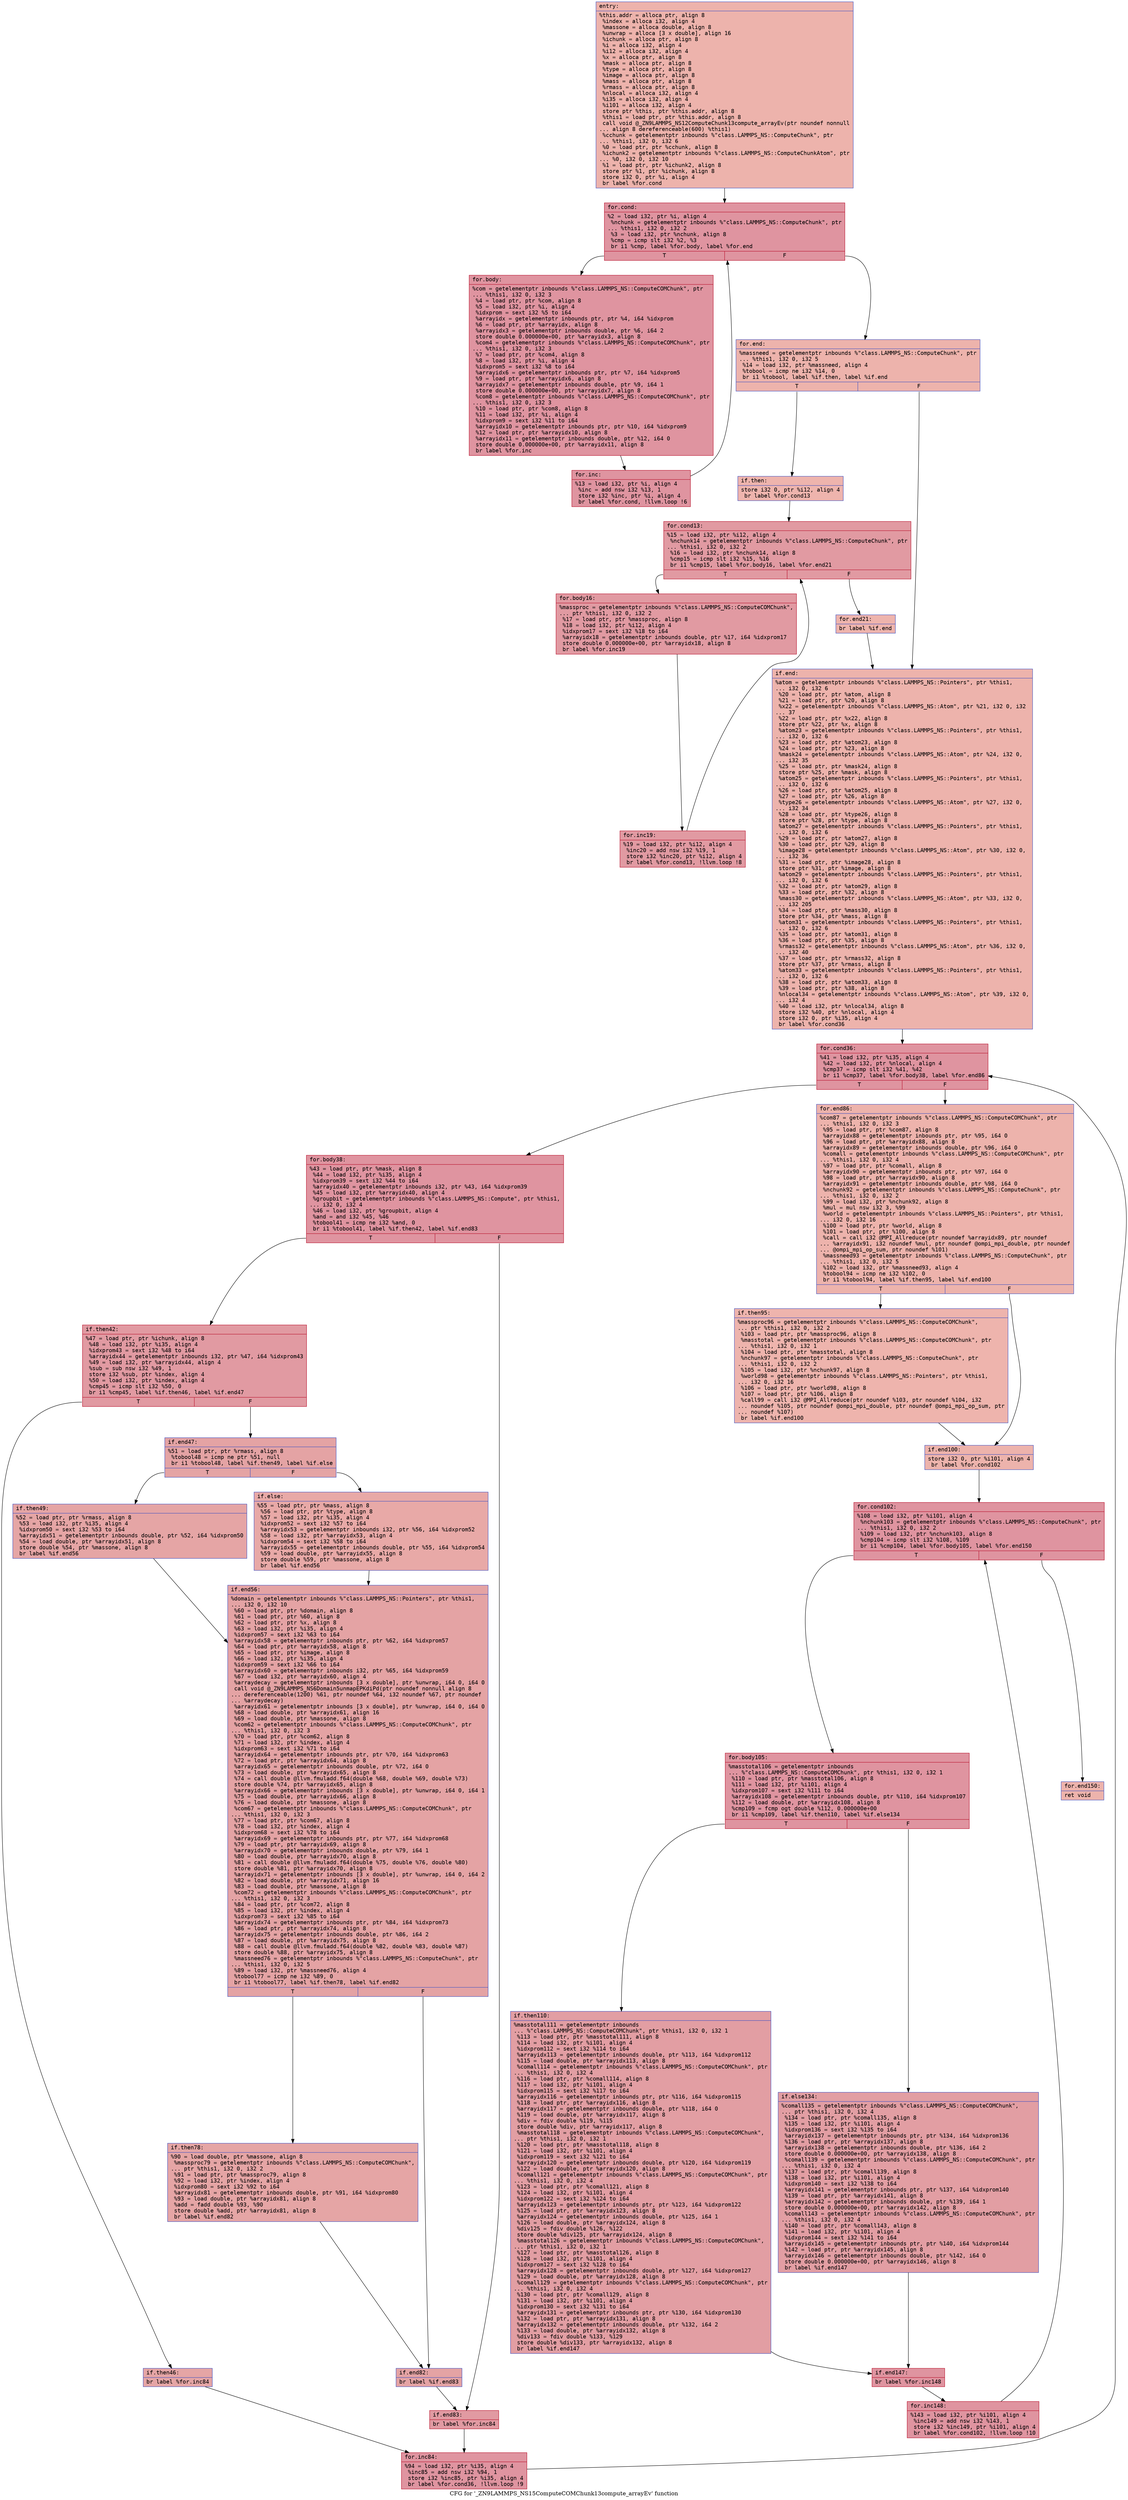 digraph "CFG for '_ZN9LAMMPS_NS15ComputeCOMChunk13compute_arrayEv' function" {
	label="CFG for '_ZN9LAMMPS_NS15ComputeCOMChunk13compute_arrayEv' function";

	Node0x55df078fbf90 [shape=record,color="#3d50c3ff", style=filled, fillcolor="#d6524470" fontname="Courier",label="{entry:\l|  %this.addr = alloca ptr, align 8\l  %index = alloca i32, align 4\l  %massone = alloca double, align 8\l  %unwrap = alloca [3 x double], align 16\l  %ichunk = alloca ptr, align 8\l  %i = alloca i32, align 4\l  %i12 = alloca i32, align 4\l  %x = alloca ptr, align 8\l  %mask = alloca ptr, align 8\l  %type = alloca ptr, align 8\l  %image = alloca ptr, align 8\l  %mass = alloca ptr, align 8\l  %rmass = alloca ptr, align 8\l  %nlocal = alloca i32, align 4\l  %i35 = alloca i32, align 4\l  %i101 = alloca i32, align 4\l  store ptr %this, ptr %this.addr, align 8\l  %this1 = load ptr, ptr %this.addr, align 8\l  call void @_ZN9LAMMPS_NS12ComputeChunk13compute_arrayEv(ptr noundef nonnull\l... align 8 dereferenceable(600) %this1)\l  %cchunk = getelementptr inbounds %\"class.LAMMPS_NS::ComputeChunk\", ptr\l... %this1, i32 0, i32 6\l  %0 = load ptr, ptr %cchunk, align 8\l  %ichunk2 = getelementptr inbounds %\"class.LAMMPS_NS::ComputeChunkAtom\", ptr\l... %0, i32 0, i32 10\l  %1 = load ptr, ptr %ichunk2, align 8\l  store ptr %1, ptr %ichunk, align 8\l  store i32 0, ptr %i, align 4\l  br label %for.cond\l}"];
	Node0x55df078fbf90 -> Node0x55df07907bb0[tooltip="entry -> for.cond\nProbability 100.00%" ];
	Node0x55df07907bb0 [shape=record,color="#b70d28ff", style=filled, fillcolor="#b70d2870" fontname="Courier",label="{for.cond:\l|  %2 = load i32, ptr %i, align 4\l  %nchunk = getelementptr inbounds %\"class.LAMMPS_NS::ComputeChunk\", ptr\l... %this1, i32 0, i32 2\l  %3 = load i32, ptr %nchunk, align 8\l  %cmp = icmp slt i32 %2, %3\l  br i1 %cmp, label %for.body, label %for.end\l|{<s0>T|<s1>F}}"];
	Node0x55df07907bb0:s0 -> Node0x55df07907f30[tooltip="for.cond -> for.body\nProbability 96.88%" ];
	Node0x55df07907bb0:s1 -> Node0x55df079070f0[tooltip="for.cond -> for.end\nProbability 3.12%" ];
	Node0x55df07907f30 [shape=record,color="#b70d28ff", style=filled, fillcolor="#b70d2870" fontname="Courier",label="{for.body:\l|  %com = getelementptr inbounds %\"class.LAMMPS_NS::ComputeCOMChunk\", ptr\l... %this1, i32 0, i32 3\l  %4 = load ptr, ptr %com, align 8\l  %5 = load i32, ptr %i, align 4\l  %idxprom = sext i32 %5 to i64\l  %arrayidx = getelementptr inbounds ptr, ptr %4, i64 %idxprom\l  %6 = load ptr, ptr %arrayidx, align 8\l  %arrayidx3 = getelementptr inbounds double, ptr %6, i64 2\l  store double 0.000000e+00, ptr %arrayidx3, align 8\l  %com4 = getelementptr inbounds %\"class.LAMMPS_NS::ComputeCOMChunk\", ptr\l... %this1, i32 0, i32 3\l  %7 = load ptr, ptr %com4, align 8\l  %8 = load i32, ptr %i, align 4\l  %idxprom5 = sext i32 %8 to i64\l  %arrayidx6 = getelementptr inbounds ptr, ptr %7, i64 %idxprom5\l  %9 = load ptr, ptr %arrayidx6, align 8\l  %arrayidx7 = getelementptr inbounds double, ptr %9, i64 1\l  store double 0.000000e+00, ptr %arrayidx7, align 8\l  %com8 = getelementptr inbounds %\"class.LAMMPS_NS::ComputeCOMChunk\", ptr\l... %this1, i32 0, i32 3\l  %10 = load ptr, ptr %com8, align 8\l  %11 = load i32, ptr %i, align 4\l  %idxprom9 = sext i32 %11 to i64\l  %arrayidx10 = getelementptr inbounds ptr, ptr %10, i64 %idxprom9\l  %12 = load ptr, ptr %arrayidx10, align 8\l  %arrayidx11 = getelementptr inbounds double, ptr %12, i64 0\l  store double 0.000000e+00, ptr %arrayidx11, align 8\l  br label %for.inc\l}"];
	Node0x55df07907f30 -> Node0x55df07909c50[tooltip="for.body -> for.inc\nProbability 100.00%" ];
	Node0x55df07909c50 [shape=record,color="#b70d28ff", style=filled, fillcolor="#b70d2870" fontname="Courier",label="{for.inc:\l|  %13 = load i32, ptr %i, align 4\l  %inc = add nsw i32 %13, 1\l  store i32 %inc, ptr %i, align 4\l  br label %for.cond, !llvm.loop !6\l}"];
	Node0x55df07909c50 -> Node0x55df07907bb0[tooltip="for.inc -> for.cond\nProbability 100.00%" ];
	Node0x55df079070f0 [shape=record,color="#3d50c3ff", style=filled, fillcolor="#d6524470" fontname="Courier",label="{for.end:\l|  %massneed = getelementptr inbounds %\"class.LAMMPS_NS::ComputeChunk\", ptr\l... %this1, i32 0, i32 5\l  %14 = load i32, ptr %massneed, align 4\l  %tobool = icmp ne i32 %14, 0\l  br i1 %tobool, label %if.then, label %if.end\l|{<s0>T|<s1>F}}"];
	Node0x55df079070f0:s0 -> Node0x55df0790acf0[tooltip="for.end -> if.then\nProbability 62.50%" ];
	Node0x55df079070f0:s1 -> Node0x55df0790ad60[tooltip="for.end -> if.end\nProbability 37.50%" ];
	Node0x55df0790acf0 [shape=record,color="#3d50c3ff", style=filled, fillcolor="#d8564670" fontname="Courier",label="{if.then:\l|  store i32 0, ptr %i12, align 4\l  br label %for.cond13\l}"];
	Node0x55df0790acf0 -> Node0x55df0790af20[tooltip="if.then -> for.cond13\nProbability 100.00%" ];
	Node0x55df0790af20 [shape=record,color="#b70d28ff", style=filled, fillcolor="#bb1b2c70" fontname="Courier",label="{for.cond13:\l|  %15 = load i32, ptr %i12, align 4\l  %nchunk14 = getelementptr inbounds %\"class.LAMMPS_NS::ComputeChunk\", ptr\l... %this1, i32 0, i32 2\l  %16 = load i32, ptr %nchunk14, align 8\l  %cmp15 = icmp slt i32 %15, %16\l  br i1 %cmp15, label %for.body16, label %for.end21\l|{<s0>T|<s1>F}}"];
	Node0x55df0790af20:s0 -> Node0x55df0790b2b0[tooltip="for.cond13 -> for.body16\nProbability 96.88%" ];
	Node0x55df0790af20:s1 -> Node0x55df0790b330[tooltip="for.cond13 -> for.end21\nProbability 3.12%" ];
	Node0x55df0790b2b0 [shape=record,color="#b70d28ff", style=filled, fillcolor="#bb1b2c70" fontname="Courier",label="{for.body16:\l|  %massproc = getelementptr inbounds %\"class.LAMMPS_NS::ComputeCOMChunk\",\l... ptr %this1, i32 0, i32 2\l  %17 = load ptr, ptr %massproc, align 8\l  %18 = load i32, ptr %i12, align 4\l  %idxprom17 = sext i32 %18 to i64\l  %arrayidx18 = getelementptr inbounds double, ptr %17, i64 %idxprom17\l  store double 0.000000e+00, ptr %arrayidx18, align 8\l  br label %for.inc19\l}"];
	Node0x55df0790b2b0 -> Node0x55df0790be80[tooltip="for.body16 -> for.inc19\nProbability 100.00%" ];
	Node0x55df0790be80 [shape=record,color="#b70d28ff", style=filled, fillcolor="#bb1b2c70" fontname="Courier",label="{for.inc19:\l|  %19 = load i32, ptr %i12, align 4\l  %inc20 = add nsw i32 %19, 1\l  store i32 %inc20, ptr %i12, align 4\l  br label %for.cond13, !llvm.loop !8\l}"];
	Node0x55df0790be80 -> Node0x55df0790af20[tooltip="for.inc19 -> for.cond13\nProbability 100.00%" ];
	Node0x55df0790b330 [shape=record,color="#3d50c3ff", style=filled, fillcolor="#d8564670" fontname="Courier",label="{for.end21:\l|  br label %if.end\l}"];
	Node0x55df0790b330 -> Node0x55df0790ad60[tooltip="for.end21 -> if.end\nProbability 100.00%" ];
	Node0x55df0790ad60 [shape=record,color="#3d50c3ff", style=filled, fillcolor="#d6524470" fontname="Courier",label="{if.end:\l|  %atom = getelementptr inbounds %\"class.LAMMPS_NS::Pointers\", ptr %this1,\l... i32 0, i32 6\l  %20 = load ptr, ptr %atom, align 8\l  %21 = load ptr, ptr %20, align 8\l  %x22 = getelementptr inbounds %\"class.LAMMPS_NS::Atom\", ptr %21, i32 0, i32\l... 37\l  %22 = load ptr, ptr %x22, align 8\l  store ptr %22, ptr %x, align 8\l  %atom23 = getelementptr inbounds %\"class.LAMMPS_NS::Pointers\", ptr %this1,\l... i32 0, i32 6\l  %23 = load ptr, ptr %atom23, align 8\l  %24 = load ptr, ptr %23, align 8\l  %mask24 = getelementptr inbounds %\"class.LAMMPS_NS::Atom\", ptr %24, i32 0,\l... i32 35\l  %25 = load ptr, ptr %mask24, align 8\l  store ptr %25, ptr %mask, align 8\l  %atom25 = getelementptr inbounds %\"class.LAMMPS_NS::Pointers\", ptr %this1,\l... i32 0, i32 6\l  %26 = load ptr, ptr %atom25, align 8\l  %27 = load ptr, ptr %26, align 8\l  %type26 = getelementptr inbounds %\"class.LAMMPS_NS::Atom\", ptr %27, i32 0,\l... i32 34\l  %28 = load ptr, ptr %type26, align 8\l  store ptr %28, ptr %type, align 8\l  %atom27 = getelementptr inbounds %\"class.LAMMPS_NS::Pointers\", ptr %this1,\l... i32 0, i32 6\l  %29 = load ptr, ptr %atom27, align 8\l  %30 = load ptr, ptr %29, align 8\l  %image28 = getelementptr inbounds %\"class.LAMMPS_NS::Atom\", ptr %30, i32 0,\l... i32 36\l  %31 = load ptr, ptr %image28, align 8\l  store ptr %31, ptr %image, align 8\l  %atom29 = getelementptr inbounds %\"class.LAMMPS_NS::Pointers\", ptr %this1,\l... i32 0, i32 6\l  %32 = load ptr, ptr %atom29, align 8\l  %33 = load ptr, ptr %32, align 8\l  %mass30 = getelementptr inbounds %\"class.LAMMPS_NS::Atom\", ptr %33, i32 0,\l... i32 205\l  %34 = load ptr, ptr %mass30, align 8\l  store ptr %34, ptr %mass, align 8\l  %atom31 = getelementptr inbounds %\"class.LAMMPS_NS::Pointers\", ptr %this1,\l... i32 0, i32 6\l  %35 = load ptr, ptr %atom31, align 8\l  %36 = load ptr, ptr %35, align 8\l  %rmass32 = getelementptr inbounds %\"class.LAMMPS_NS::Atom\", ptr %36, i32 0,\l... i32 40\l  %37 = load ptr, ptr %rmass32, align 8\l  store ptr %37, ptr %rmass, align 8\l  %atom33 = getelementptr inbounds %\"class.LAMMPS_NS::Pointers\", ptr %this1,\l... i32 0, i32 6\l  %38 = load ptr, ptr %atom33, align 8\l  %39 = load ptr, ptr %38, align 8\l  %nlocal34 = getelementptr inbounds %\"class.LAMMPS_NS::Atom\", ptr %39, i32 0,\l... i32 4\l  %40 = load i32, ptr %nlocal34, align 8\l  store i32 %40, ptr %nlocal, align 4\l  store i32 0, ptr %i35, align 4\l  br label %for.cond36\l}"];
	Node0x55df0790ad60 -> Node0x55df0790e470[tooltip="if.end -> for.cond36\nProbability 100.00%" ];
	Node0x55df0790e470 [shape=record,color="#b70d28ff", style=filled, fillcolor="#b70d2870" fontname="Courier",label="{for.cond36:\l|  %41 = load i32, ptr %i35, align 4\l  %42 = load i32, ptr %nlocal, align 4\l  %cmp37 = icmp slt i32 %41, %42\l  br i1 %cmp37, label %for.body38, label %for.end86\l|{<s0>T|<s1>F}}"];
	Node0x55df0790e470:s0 -> Node0x55df0790e710[tooltip="for.cond36 -> for.body38\nProbability 96.88%" ];
	Node0x55df0790e470:s1 -> Node0x55df0790e790[tooltip="for.cond36 -> for.end86\nProbability 3.12%" ];
	Node0x55df0790e710 [shape=record,color="#b70d28ff", style=filled, fillcolor="#b70d2870" fontname="Courier",label="{for.body38:\l|  %43 = load ptr, ptr %mask, align 8\l  %44 = load i32, ptr %i35, align 4\l  %idxprom39 = sext i32 %44 to i64\l  %arrayidx40 = getelementptr inbounds i32, ptr %43, i64 %idxprom39\l  %45 = load i32, ptr %arrayidx40, align 4\l  %groupbit = getelementptr inbounds %\"class.LAMMPS_NS::Compute\", ptr %this1,\l... i32 0, i32 4\l  %46 = load i32, ptr %groupbit, align 4\l  %and = and i32 %45, %46\l  %tobool41 = icmp ne i32 %and, 0\l  br i1 %tobool41, label %if.then42, label %if.end83\l|{<s0>T|<s1>F}}"];
	Node0x55df0790e710:s0 -> Node0x55df0790ee90[tooltip="for.body38 -> if.then42\nProbability 62.50%" ];
	Node0x55df0790e710:s1 -> Node0x55df0790ef10[tooltip="for.body38 -> if.end83\nProbability 37.50%" ];
	Node0x55df0790ee90 [shape=record,color="#b70d28ff", style=filled, fillcolor="#bb1b2c70" fontname="Courier",label="{if.then42:\l|  %47 = load ptr, ptr %ichunk, align 8\l  %48 = load i32, ptr %i35, align 4\l  %idxprom43 = sext i32 %48 to i64\l  %arrayidx44 = getelementptr inbounds i32, ptr %47, i64 %idxprom43\l  %49 = load i32, ptr %arrayidx44, align 4\l  %sub = sub nsw i32 %49, 1\l  store i32 %sub, ptr %index, align 4\l  %50 = load i32, ptr %index, align 4\l  %cmp45 = icmp slt i32 %50, 0\l  br i1 %cmp45, label %if.then46, label %if.end47\l|{<s0>T|<s1>F}}"];
	Node0x55df0790ee90:s0 -> Node0x55df0790fdc0[tooltip="if.then42 -> if.then46\nProbability 37.50%" ];
	Node0x55df0790ee90:s1 -> Node0x55df0790fe40[tooltip="if.then42 -> if.end47\nProbability 62.50%" ];
	Node0x55df0790fdc0 [shape=record,color="#3d50c3ff", style=filled, fillcolor="#c5333470" fontname="Courier",label="{if.then46:\l|  br label %for.inc84\l}"];
	Node0x55df0790fdc0 -> Node0x55df0790ff70[tooltip="if.then46 -> for.inc84\nProbability 100.00%" ];
	Node0x55df0790fe40 [shape=record,color="#3d50c3ff", style=filled, fillcolor="#c32e3170" fontname="Courier",label="{if.end47:\l|  %51 = load ptr, ptr %rmass, align 8\l  %tobool48 = icmp ne ptr %51, null\l  br i1 %tobool48, label %if.then49, label %if.else\l|{<s0>T|<s1>F}}"];
	Node0x55df0790fe40:s0 -> Node0x55df079101a0[tooltip="if.end47 -> if.then49\nProbability 62.50%" ];
	Node0x55df0790fe40:s1 -> Node0x55df07910220[tooltip="if.end47 -> if.else\nProbability 37.50%" ];
	Node0x55df079101a0 [shape=record,color="#3d50c3ff", style=filled, fillcolor="#c5333470" fontname="Courier",label="{if.then49:\l|  %52 = load ptr, ptr %rmass, align 8\l  %53 = load i32, ptr %i35, align 4\l  %idxprom50 = sext i32 %53 to i64\l  %arrayidx51 = getelementptr inbounds double, ptr %52, i64 %idxprom50\l  %54 = load double, ptr %arrayidx51, align 8\l  store double %54, ptr %massone, align 8\l  br label %if.end56\l}"];
	Node0x55df079101a0 -> Node0x55df07910730[tooltip="if.then49 -> if.end56\nProbability 100.00%" ];
	Node0x55df07910220 [shape=record,color="#3d50c3ff", style=filled, fillcolor="#ca3b3770" fontname="Courier",label="{if.else:\l|  %55 = load ptr, ptr %mass, align 8\l  %56 = load ptr, ptr %type, align 8\l  %57 = load i32, ptr %i35, align 4\l  %idxprom52 = sext i32 %57 to i64\l  %arrayidx53 = getelementptr inbounds i32, ptr %56, i64 %idxprom52\l  %58 = load i32, ptr %arrayidx53, align 4\l  %idxprom54 = sext i32 %58 to i64\l  %arrayidx55 = getelementptr inbounds double, ptr %55, i64 %idxprom54\l  %59 = load double, ptr %arrayidx55, align 8\l  store double %59, ptr %massone, align 8\l  br label %if.end56\l}"];
	Node0x55df07910220 -> Node0x55df07910730[tooltip="if.else -> if.end56\nProbability 100.00%" ];
	Node0x55df07910730 [shape=record,color="#3d50c3ff", style=filled, fillcolor="#c32e3170" fontname="Courier",label="{if.end56:\l|  %domain = getelementptr inbounds %\"class.LAMMPS_NS::Pointers\", ptr %this1,\l... i32 0, i32 10\l  %60 = load ptr, ptr %domain, align 8\l  %61 = load ptr, ptr %60, align 8\l  %62 = load ptr, ptr %x, align 8\l  %63 = load i32, ptr %i35, align 4\l  %idxprom57 = sext i32 %63 to i64\l  %arrayidx58 = getelementptr inbounds ptr, ptr %62, i64 %idxprom57\l  %64 = load ptr, ptr %arrayidx58, align 8\l  %65 = load ptr, ptr %image, align 8\l  %66 = load i32, ptr %i35, align 4\l  %idxprom59 = sext i32 %66 to i64\l  %arrayidx60 = getelementptr inbounds i32, ptr %65, i64 %idxprom59\l  %67 = load i32, ptr %arrayidx60, align 4\l  %arraydecay = getelementptr inbounds [3 x double], ptr %unwrap, i64 0, i64 0\l  call void @_ZN9LAMMPS_NS6Domain5unmapEPKdiPd(ptr noundef nonnull align 8\l... dereferenceable(1200) %61, ptr noundef %64, i32 noundef %67, ptr noundef\l... %arraydecay)\l  %arrayidx61 = getelementptr inbounds [3 x double], ptr %unwrap, i64 0, i64 0\l  %68 = load double, ptr %arrayidx61, align 16\l  %69 = load double, ptr %massone, align 8\l  %com62 = getelementptr inbounds %\"class.LAMMPS_NS::ComputeCOMChunk\", ptr\l... %this1, i32 0, i32 3\l  %70 = load ptr, ptr %com62, align 8\l  %71 = load i32, ptr %index, align 4\l  %idxprom63 = sext i32 %71 to i64\l  %arrayidx64 = getelementptr inbounds ptr, ptr %70, i64 %idxprom63\l  %72 = load ptr, ptr %arrayidx64, align 8\l  %arrayidx65 = getelementptr inbounds double, ptr %72, i64 0\l  %73 = load double, ptr %arrayidx65, align 8\l  %74 = call double @llvm.fmuladd.f64(double %68, double %69, double %73)\l  store double %74, ptr %arrayidx65, align 8\l  %arrayidx66 = getelementptr inbounds [3 x double], ptr %unwrap, i64 0, i64 1\l  %75 = load double, ptr %arrayidx66, align 8\l  %76 = load double, ptr %massone, align 8\l  %com67 = getelementptr inbounds %\"class.LAMMPS_NS::ComputeCOMChunk\", ptr\l... %this1, i32 0, i32 3\l  %77 = load ptr, ptr %com67, align 8\l  %78 = load i32, ptr %index, align 4\l  %idxprom68 = sext i32 %78 to i64\l  %arrayidx69 = getelementptr inbounds ptr, ptr %77, i64 %idxprom68\l  %79 = load ptr, ptr %arrayidx69, align 8\l  %arrayidx70 = getelementptr inbounds double, ptr %79, i64 1\l  %80 = load double, ptr %arrayidx70, align 8\l  %81 = call double @llvm.fmuladd.f64(double %75, double %76, double %80)\l  store double %81, ptr %arrayidx70, align 8\l  %arrayidx71 = getelementptr inbounds [3 x double], ptr %unwrap, i64 0, i64 2\l  %82 = load double, ptr %arrayidx71, align 16\l  %83 = load double, ptr %massone, align 8\l  %com72 = getelementptr inbounds %\"class.LAMMPS_NS::ComputeCOMChunk\", ptr\l... %this1, i32 0, i32 3\l  %84 = load ptr, ptr %com72, align 8\l  %85 = load i32, ptr %index, align 4\l  %idxprom73 = sext i32 %85 to i64\l  %arrayidx74 = getelementptr inbounds ptr, ptr %84, i64 %idxprom73\l  %86 = load ptr, ptr %arrayidx74, align 8\l  %arrayidx75 = getelementptr inbounds double, ptr %86, i64 2\l  %87 = load double, ptr %arrayidx75, align 8\l  %88 = call double @llvm.fmuladd.f64(double %82, double %83, double %87)\l  store double %88, ptr %arrayidx75, align 8\l  %massneed76 = getelementptr inbounds %\"class.LAMMPS_NS::ComputeChunk\", ptr\l... %this1, i32 0, i32 5\l  %89 = load i32, ptr %massneed76, align 4\l  %tobool77 = icmp ne i32 %89, 0\l  br i1 %tobool77, label %if.then78, label %if.end82\l|{<s0>T|<s1>F}}"];
	Node0x55df07910730:s0 -> Node0x55df07913ab0[tooltip="if.end56 -> if.then78\nProbability 62.50%" ];
	Node0x55df07910730:s1 -> Node0x55df07913b90[tooltip="if.end56 -> if.end82\nProbability 37.50%" ];
	Node0x55df07913ab0 [shape=record,color="#3d50c3ff", style=filled, fillcolor="#c5333470" fontname="Courier",label="{if.then78:\l|  %90 = load double, ptr %massone, align 8\l  %massproc79 = getelementptr inbounds %\"class.LAMMPS_NS::ComputeCOMChunk\",\l... ptr %this1, i32 0, i32 2\l  %91 = load ptr, ptr %massproc79, align 8\l  %92 = load i32, ptr %index, align 4\l  %idxprom80 = sext i32 %92 to i64\l  %arrayidx81 = getelementptr inbounds double, ptr %91, i64 %idxprom80\l  %93 = load double, ptr %arrayidx81, align 8\l  %add = fadd double %93, %90\l  store double %add, ptr %arrayidx81, align 8\l  br label %if.end82\l}"];
	Node0x55df07913ab0 -> Node0x55df07913b90[tooltip="if.then78 -> if.end82\nProbability 100.00%" ];
	Node0x55df07913b90 [shape=record,color="#3d50c3ff", style=filled, fillcolor="#c32e3170" fontname="Courier",label="{if.end82:\l|  br label %if.end83\l}"];
	Node0x55df07913b90 -> Node0x55df0790ef10[tooltip="if.end82 -> if.end83\nProbability 100.00%" ];
	Node0x55df0790ef10 [shape=record,color="#b70d28ff", style=filled, fillcolor="#bb1b2c70" fontname="Courier",label="{if.end83:\l|  br label %for.inc84\l}"];
	Node0x55df0790ef10 -> Node0x55df0790ff70[tooltip="if.end83 -> for.inc84\nProbability 100.00%" ];
	Node0x55df0790ff70 [shape=record,color="#b70d28ff", style=filled, fillcolor="#b70d2870" fontname="Courier",label="{for.inc84:\l|  %94 = load i32, ptr %i35, align 4\l  %inc85 = add nsw i32 %94, 1\l  store i32 %inc85, ptr %i35, align 4\l  br label %for.cond36, !llvm.loop !9\l}"];
	Node0x55df0790ff70 -> Node0x55df0790e470[tooltip="for.inc84 -> for.cond36\nProbability 100.00%" ];
	Node0x55df0790e790 [shape=record,color="#3d50c3ff", style=filled, fillcolor="#d6524470" fontname="Courier",label="{for.end86:\l|  %com87 = getelementptr inbounds %\"class.LAMMPS_NS::ComputeCOMChunk\", ptr\l... %this1, i32 0, i32 3\l  %95 = load ptr, ptr %com87, align 8\l  %arrayidx88 = getelementptr inbounds ptr, ptr %95, i64 0\l  %96 = load ptr, ptr %arrayidx88, align 8\l  %arrayidx89 = getelementptr inbounds double, ptr %96, i64 0\l  %comall = getelementptr inbounds %\"class.LAMMPS_NS::ComputeCOMChunk\", ptr\l... %this1, i32 0, i32 4\l  %97 = load ptr, ptr %comall, align 8\l  %arrayidx90 = getelementptr inbounds ptr, ptr %97, i64 0\l  %98 = load ptr, ptr %arrayidx90, align 8\l  %arrayidx91 = getelementptr inbounds double, ptr %98, i64 0\l  %nchunk92 = getelementptr inbounds %\"class.LAMMPS_NS::ComputeChunk\", ptr\l... %this1, i32 0, i32 2\l  %99 = load i32, ptr %nchunk92, align 8\l  %mul = mul nsw i32 3, %99\l  %world = getelementptr inbounds %\"class.LAMMPS_NS::Pointers\", ptr %this1,\l... i32 0, i32 16\l  %100 = load ptr, ptr %world, align 8\l  %101 = load ptr, ptr %100, align 8\l  %call = call i32 @MPI_Allreduce(ptr noundef %arrayidx89, ptr noundef\l... %arrayidx91, i32 noundef %mul, ptr noundef @ompi_mpi_double, ptr noundef\l... @ompi_mpi_op_sum, ptr noundef %101)\l  %massneed93 = getelementptr inbounds %\"class.LAMMPS_NS::ComputeChunk\", ptr\l... %this1, i32 0, i32 5\l  %102 = load i32, ptr %massneed93, align 4\l  %tobool94 = icmp ne i32 %102, 0\l  br i1 %tobool94, label %if.then95, label %if.end100\l|{<s0>T|<s1>F}}"];
	Node0x55df0790e790:s0 -> Node0x55df07915ef0[tooltip="for.end86 -> if.then95\nProbability 62.50%" ];
	Node0x55df0790e790:s1 -> Node0x55df07915f70[tooltip="for.end86 -> if.end100\nProbability 37.50%" ];
	Node0x55df07915ef0 [shape=record,color="#3d50c3ff", style=filled, fillcolor="#d8564670" fontname="Courier",label="{if.then95:\l|  %massproc96 = getelementptr inbounds %\"class.LAMMPS_NS::ComputeCOMChunk\",\l... ptr %this1, i32 0, i32 2\l  %103 = load ptr, ptr %massproc96, align 8\l  %masstotal = getelementptr inbounds %\"class.LAMMPS_NS::ComputeCOMChunk\", ptr\l... %this1, i32 0, i32 1\l  %104 = load ptr, ptr %masstotal, align 8\l  %nchunk97 = getelementptr inbounds %\"class.LAMMPS_NS::ComputeChunk\", ptr\l... %this1, i32 0, i32 2\l  %105 = load i32, ptr %nchunk97, align 8\l  %world98 = getelementptr inbounds %\"class.LAMMPS_NS::Pointers\", ptr %this1,\l... i32 0, i32 16\l  %106 = load ptr, ptr %world98, align 8\l  %107 = load ptr, ptr %106, align 8\l  %call99 = call i32 @MPI_Allreduce(ptr noundef %103, ptr noundef %104, i32\l... noundef %105, ptr noundef @ompi_mpi_double, ptr noundef @ompi_mpi_op_sum, ptr\l... noundef %107)\l  br label %if.end100\l}"];
	Node0x55df07915ef0 -> Node0x55df07915f70[tooltip="if.then95 -> if.end100\nProbability 100.00%" ];
	Node0x55df07915f70 [shape=record,color="#3d50c3ff", style=filled, fillcolor="#d6524470" fontname="Courier",label="{if.end100:\l|  store i32 0, ptr %i101, align 4\l  br label %for.cond102\l}"];
	Node0x55df07915f70 -> Node0x55df079169c0[tooltip="if.end100 -> for.cond102\nProbability 100.00%" ];
	Node0x55df079169c0 [shape=record,color="#b70d28ff", style=filled, fillcolor="#b70d2870" fontname="Courier",label="{for.cond102:\l|  %108 = load i32, ptr %i101, align 4\l  %nchunk103 = getelementptr inbounds %\"class.LAMMPS_NS::ComputeChunk\", ptr\l... %this1, i32 0, i32 2\l  %109 = load i32, ptr %nchunk103, align 8\l  %cmp104 = icmp slt i32 %108, %109\l  br i1 %cmp104, label %for.body105, label %for.end150\l|{<s0>T|<s1>F}}"];
	Node0x55df079169c0:s0 -> Node0x55df07916d00[tooltip="for.cond102 -> for.body105\nProbability 96.88%" ];
	Node0x55df079169c0:s1 -> Node0x55df07916d80[tooltip="for.cond102 -> for.end150\nProbability 3.12%" ];
	Node0x55df07916d00 [shape=record,color="#b70d28ff", style=filled, fillcolor="#b70d2870" fontname="Courier",label="{for.body105:\l|  %masstotal106 = getelementptr inbounds\l... %\"class.LAMMPS_NS::ComputeCOMChunk\", ptr %this1, i32 0, i32 1\l  %110 = load ptr, ptr %masstotal106, align 8\l  %111 = load i32, ptr %i101, align 4\l  %idxprom107 = sext i32 %111 to i64\l  %arrayidx108 = getelementptr inbounds double, ptr %110, i64 %idxprom107\l  %112 = load double, ptr %arrayidx108, align 8\l  %cmp109 = fcmp ogt double %112, 0.000000e+00\l  br i1 %cmp109, label %if.then110, label %if.else134\l|{<s0>T|<s1>F}}"];
	Node0x55df07916d00:s0 -> Node0x55df07917340[tooltip="for.body105 -> if.then110\nProbability 50.00%" ];
	Node0x55df07916d00:s1 -> Node0x55df079173c0[tooltip="for.body105 -> if.else134\nProbability 50.00%" ];
	Node0x55df07917340 [shape=record,color="#3d50c3ff", style=filled, fillcolor="#be242e70" fontname="Courier",label="{if.then110:\l|  %masstotal111 = getelementptr inbounds\l... %\"class.LAMMPS_NS::ComputeCOMChunk\", ptr %this1, i32 0, i32 1\l  %113 = load ptr, ptr %masstotal111, align 8\l  %114 = load i32, ptr %i101, align 4\l  %idxprom112 = sext i32 %114 to i64\l  %arrayidx113 = getelementptr inbounds double, ptr %113, i64 %idxprom112\l  %115 = load double, ptr %arrayidx113, align 8\l  %comall114 = getelementptr inbounds %\"class.LAMMPS_NS::ComputeCOMChunk\", ptr\l... %this1, i32 0, i32 4\l  %116 = load ptr, ptr %comall114, align 8\l  %117 = load i32, ptr %i101, align 4\l  %idxprom115 = sext i32 %117 to i64\l  %arrayidx116 = getelementptr inbounds ptr, ptr %116, i64 %idxprom115\l  %118 = load ptr, ptr %arrayidx116, align 8\l  %arrayidx117 = getelementptr inbounds double, ptr %118, i64 0\l  %119 = load double, ptr %arrayidx117, align 8\l  %div = fdiv double %119, %115\l  store double %div, ptr %arrayidx117, align 8\l  %masstotal118 = getelementptr inbounds %\"class.LAMMPS_NS::ComputeCOMChunk\",\l... ptr %this1, i32 0, i32 1\l  %120 = load ptr, ptr %masstotal118, align 8\l  %121 = load i32, ptr %i101, align 4\l  %idxprom119 = sext i32 %121 to i64\l  %arrayidx120 = getelementptr inbounds double, ptr %120, i64 %idxprom119\l  %122 = load double, ptr %arrayidx120, align 8\l  %comall121 = getelementptr inbounds %\"class.LAMMPS_NS::ComputeCOMChunk\", ptr\l... %this1, i32 0, i32 4\l  %123 = load ptr, ptr %comall121, align 8\l  %124 = load i32, ptr %i101, align 4\l  %idxprom122 = sext i32 %124 to i64\l  %arrayidx123 = getelementptr inbounds ptr, ptr %123, i64 %idxprom122\l  %125 = load ptr, ptr %arrayidx123, align 8\l  %arrayidx124 = getelementptr inbounds double, ptr %125, i64 1\l  %126 = load double, ptr %arrayidx124, align 8\l  %div125 = fdiv double %126, %122\l  store double %div125, ptr %arrayidx124, align 8\l  %masstotal126 = getelementptr inbounds %\"class.LAMMPS_NS::ComputeCOMChunk\",\l... ptr %this1, i32 0, i32 1\l  %127 = load ptr, ptr %masstotal126, align 8\l  %128 = load i32, ptr %i101, align 4\l  %idxprom127 = sext i32 %128 to i64\l  %arrayidx128 = getelementptr inbounds double, ptr %127, i64 %idxprom127\l  %129 = load double, ptr %arrayidx128, align 8\l  %comall129 = getelementptr inbounds %\"class.LAMMPS_NS::ComputeCOMChunk\", ptr\l... %this1, i32 0, i32 4\l  %130 = load ptr, ptr %comall129, align 8\l  %131 = load i32, ptr %i101, align 4\l  %idxprom130 = sext i32 %131 to i64\l  %arrayidx131 = getelementptr inbounds ptr, ptr %130, i64 %idxprom130\l  %132 = load ptr, ptr %arrayidx131, align 8\l  %arrayidx132 = getelementptr inbounds double, ptr %132, i64 2\l  %133 = load double, ptr %arrayidx132, align 8\l  %div133 = fdiv double %133, %129\l  store double %div133, ptr %arrayidx132, align 8\l  br label %if.end147\l}"];
	Node0x55df07917340 -> Node0x55df07919410[tooltip="if.then110 -> if.end147\nProbability 100.00%" ];
	Node0x55df079173c0 [shape=record,color="#3d50c3ff", style=filled, fillcolor="#be242e70" fontname="Courier",label="{if.else134:\l|  %comall135 = getelementptr inbounds %\"class.LAMMPS_NS::ComputeCOMChunk\",\l... ptr %this1, i32 0, i32 4\l  %134 = load ptr, ptr %comall135, align 8\l  %135 = load i32, ptr %i101, align 4\l  %idxprom136 = sext i32 %135 to i64\l  %arrayidx137 = getelementptr inbounds ptr, ptr %134, i64 %idxprom136\l  %136 = load ptr, ptr %arrayidx137, align 8\l  %arrayidx138 = getelementptr inbounds double, ptr %136, i64 2\l  store double 0.000000e+00, ptr %arrayidx138, align 8\l  %comall139 = getelementptr inbounds %\"class.LAMMPS_NS::ComputeCOMChunk\", ptr\l... %this1, i32 0, i32 4\l  %137 = load ptr, ptr %comall139, align 8\l  %138 = load i32, ptr %i101, align 4\l  %idxprom140 = sext i32 %138 to i64\l  %arrayidx141 = getelementptr inbounds ptr, ptr %137, i64 %idxprom140\l  %139 = load ptr, ptr %arrayidx141, align 8\l  %arrayidx142 = getelementptr inbounds double, ptr %139, i64 1\l  store double 0.000000e+00, ptr %arrayidx142, align 8\l  %comall143 = getelementptr inbounds %\"class.LAMMPS_NS::ComputeCOMChunk\", ptr\l... %this1, i32 0, i32 4\l  %140 = load ptr, ptr %comall143, align 8\l  %141 = load i32, ptr %i101, align 4\l  %idxprom144 = sext i32 %141 to i64\l  %arrayidx145 = getelementptr inbounds ptr, ptr %140, i64 %idxprom144\l  %142 = load ptr, ptr %arrayidx145, align 8\l  %arrayidx146 = getelementptr inbounds double, ptr %142, i64 0\l  store double 0.000000e+00, ptr %arrayidx146, align 8\l  br label %if.end147\l}"];
	Node0x55df079173c0 -> Node0x55df07919410[tooltip="if.else134 -> if.end147\nProbability 100.00%" ];
	Node0x55df07919410 [shape=record,color="#b70d28ff", style=filled, fillcolor="#b70d2870" fontname="Courier",label="{if.end147:\l|  br label %for.inc148\l}"];
	Node0x55df07919410 -> Node0x55df07911080[tooltip="if.end147 -> for.inc148\nProbability 100.00%" ];
	Node0x55df07911080 [shape=record,color="#b70d28ff", style=filled, fillcolor="#b70d2870" fontname="Courier",label="{for.inc148:\l|  %143 = load i32, ptr %i101, align 4\l  %inc149 = add nsw i32 %143, 1\l  store i32 %inc149, ptr %i101, align 4\l  br label %for.cond102, !llvm.loop !10\l}"];
	Node0x55df07911080 -> Node0x55df079169c0[tooltip="for.inc148 -> for.cond102\nProbability 100.00%" ];
	Node0x55df07916d80 [shape=record,color="#3d50c3ff", style=filled, fillcolor="#d6524470" fontname="Courier",label="{for.end150:\l|  ret void\l}"];
}
